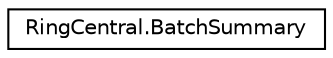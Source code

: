 digraph "Graphical Class Hierarchy"
{
 // LATEX_PDF_SIZE
  edge [fontname="Helvetica",fontsize="10",labelfontname="Helvetica",labelfontsize="10"];
  node [fontname="Helvetica",fontsize="10",shape=record];
  rankdir="LR";
  Node0 [label="RingCentral.BatchSummary",height=0.2,width=0.4,color="black", fillcolor="white", style="filled",URL="$classRingCentral_1_1BatchSummary.html",tooltip=" "];
}
